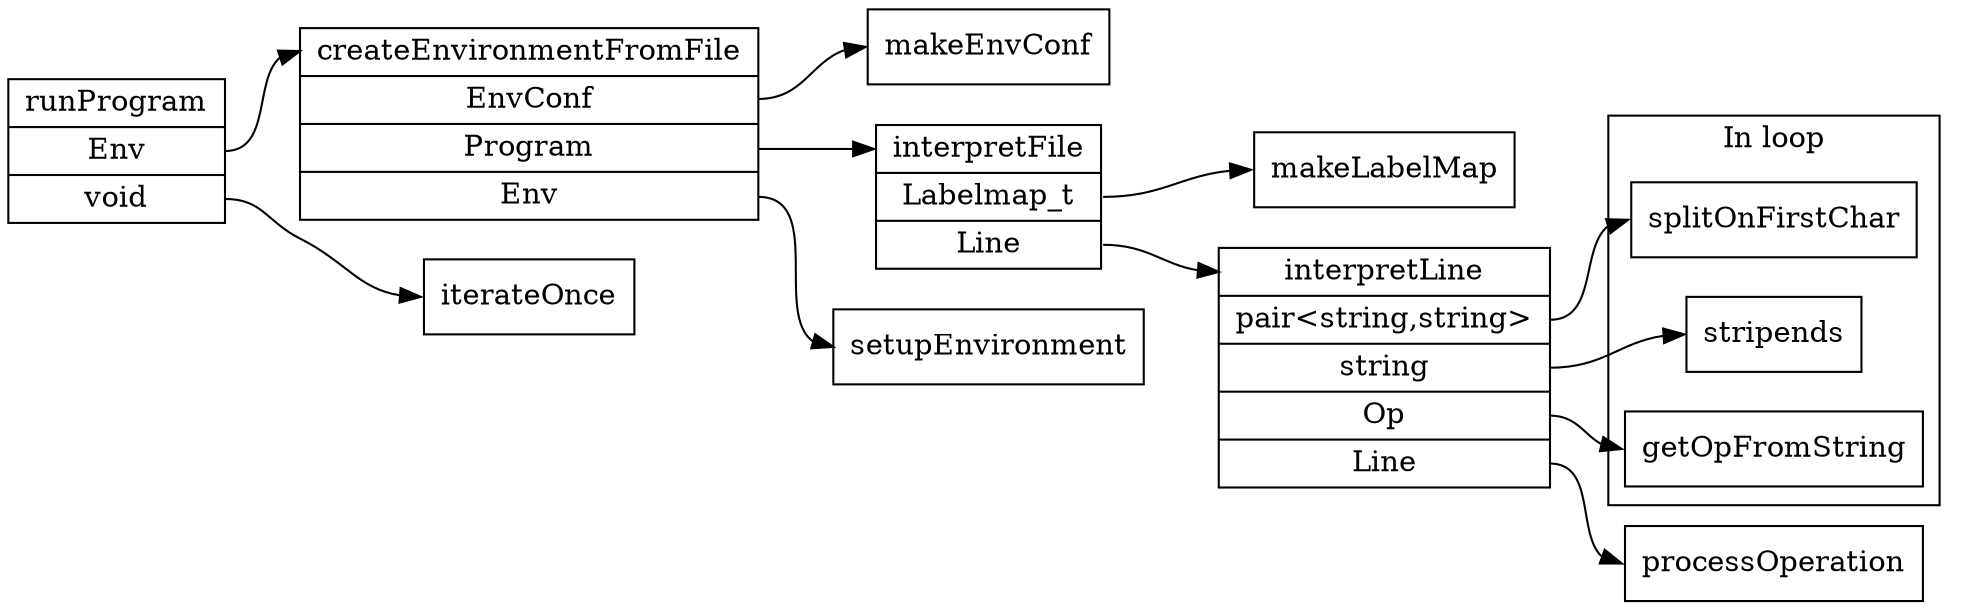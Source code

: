 digraph G {
 rank=same;
 rankdir=LR;
node[shape=record];
runProgram[label="runProgram\n|<f0>Env\n|<f1>void\n"];
createEnvironmentFromFile[label="<f0>createEnvironmentFromFile\n|<f1>EnvConf\n|<f2>Program\n|<f3>Env\n"];
iterateOnce[label="<f0>iterateOnce\n"];
makeEnvConf[label="<f0>makeEnvConf"];
interpretFile[label="<f0>interpretFile\n|<f1>Labelmap_t\n|<f2>Line"];
interpretLine[label="<f0>interpretLine\n|<f1>pair\<string,string\>\n|<f2>string\n|<f3>Op\n|<f4>Line"]

runProgram:f0 -> createEnvironmentFromFile:f0:w;
runProgram:f1 -> iterateOnce:f0:w;

createEnvironmentFromFile:f1 -> makeEnvConf:f0:w;
createEnvironmentFromFile:f2 -> interpretFile:f0:w;
createEnvironmentFromFile:f3 -> setupEnvironment:w;

interpretFile:f1:e -> makeLabelMap:w;
interpretFile:f2:e -> interpretLine:f0:w;

interpretLine:f1 -> splitOnFirstChar:w;
interpretLine:f2 -> stripends:w;
interpretLine:f3 -> getOpFromString:w;
subgraph cluster_inLoop {
	splitOnFirstChar;
	stripends
	getOpFromString;
	label="In loop";
}
interpretLine:f4 -> processOperation:w;
}